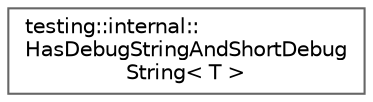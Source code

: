 digraph "Graphical Class Hierarchy"
{
 // LATEX_PDF_SIZE
  bgcolor="transparent";
  edge [fontname=Helvetica,fontsize=10,labelfontname=Helvetica,labelfontsize=10];
  node [fontname=Helvetica,fontsize=10,shape=box,height=0.2,width=0.4];
  rankdir="LR";
  Node0 [id="Node000000",label="testing::internal::\lHasDebugStringAndShortDebug\lString\< T \>",height=0.2,width=0.4,color="grey40", fillcolor="white", style="filled",URL="$classtesting_1_1internal_1_1HasDebugStringAndShortDebugString.html",tooltip=" "];
}

